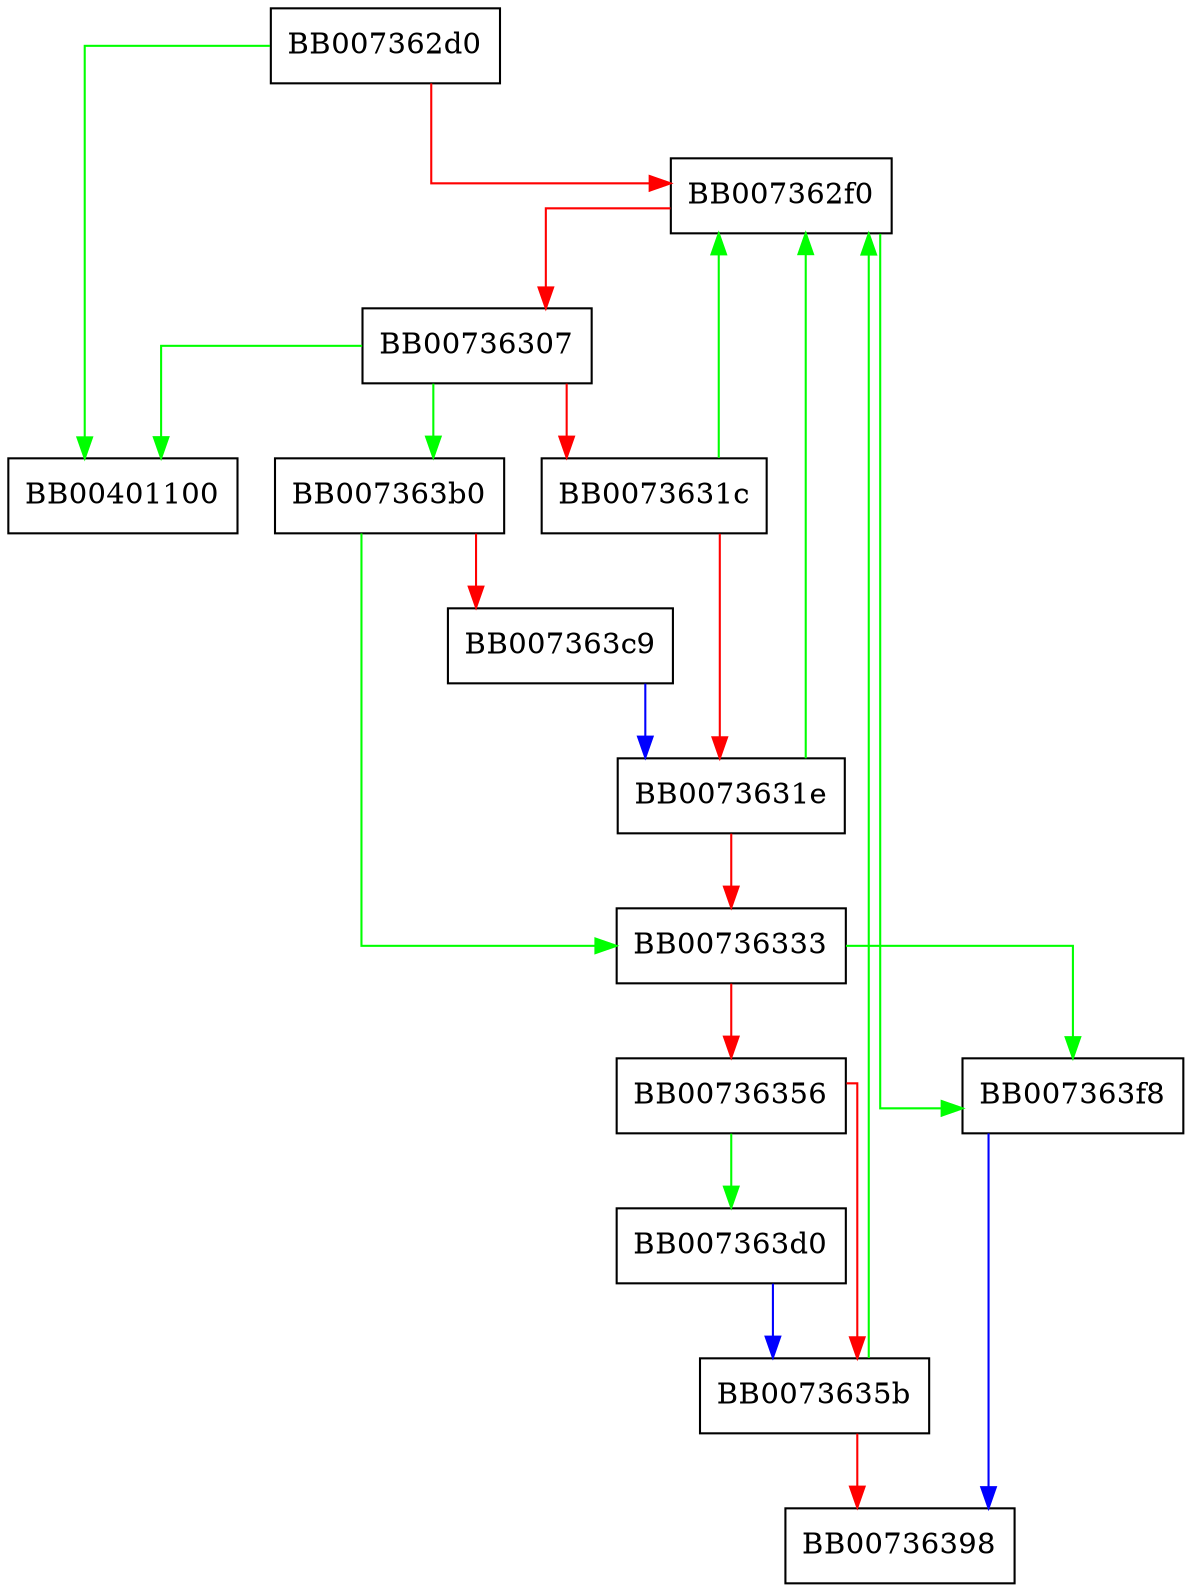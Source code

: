 digraph get_next_file {
  node [shape="box"];
  graph [splines=ortho];
  BB007362d0 -> BB00401100 [color="green"];
  BB007362d0 -> BB007362f0 [color="red"];
  BB007362f0 -> BB007363f8 [color="green"];
  BB007362f0 -> BB00736307 [color="red"];
  BB00736307 -> BB00401100 [color="green"];
  BB00736307 -> BB007363b0 [color="green"];
  BB00736307 -> BB0073631c [color="red"];
  BB0073631c -> BB007362f0 [color="green"];
  BB0073631c -> BB0073631e [color="red"];
  BB0073631e -> BB007362f0 [color="green"];
  BB0073631e -> BB00736333 [color="red"];
  BB00736333 -> BB007363f8 [color="green"];
  BB00736333 -> BB00736356 [color="red"];
  BB00736356 -> BB007363d0 [color="green"];
  BB00736356 -> BB0073635b [color="red"];
  BB0073635b -> BB007362f0 [color="green"];
  BB0073635b -> BB00736398 [color="red"];
  BB007363b0 -> BB00736333 [color="green"];
  BB007363b0 -> BB007363c9 [color="red"];
  BB007363c9 -> BB0073631e [color="blue"];
  BB007363d0 -> BB0073635b [color="blue"];
  BB007363f8 -> BB00736398 [color="blue"];
}